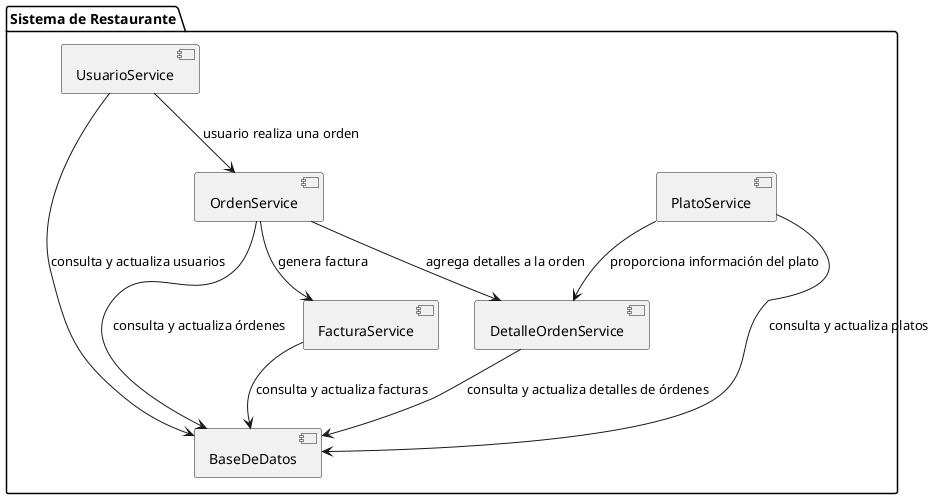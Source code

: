 @startuml Componentes

package "Sistema de Restaurante" {
    
    [PlatoService] --> [BaseDeDatos] : consulta y actualiza platos
    [OrdenService] --> [BaseDeDatos] : consulta y actualiza órdenes
    [DetalleOrdenService] --> [BaseDeDatos] : consulta y actualiza detalles de órdenes
    [UsuarioService] --> [BaseDeDatos] : consulta y actualiza usuarios
    [FacturaService] --> [BaseDeDatos] : consulta y actualiza facturas

    [PlatoService] --> [DetalleOrdenService] : proporciona información del plato
    [OrdenService] --> [DetalleOrdenService] : agrega detalles a la orden
    [OrdenService] --> [FacturaService] : genera factura
    [UsuarioService] --> [OrdenService] : usuario realiza una orden
}

@enduml